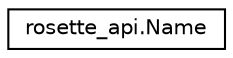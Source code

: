 digraph "Graphical Class Hierarchy"
{
  edge [fontname="Helvetica",fontsize="10",labelfontname="Helvetica",labelfontsize="10"];
  node [fontname="Helvetica",fontsize="10",shape=record];
  rankdir="LR";
  Node1 [label="rosette_api.Name",height=0.2,width=0.4,color="black", fillcolor="white", style="filled",URL="$classrosette__api_1_1Name.html",tooltip="Name Class "];
}
